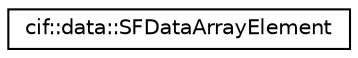 digraph "Graphical Class Hierarchy"
{
  edge [fontname="Helvetica",fontsize="10",labelfontname="Helvetica",labelfontsize="10"];
  node [fontname="Helvetica",fontsize="10",shape=record];
  rankdir="LR";
  Node0 [label="cif::data::SFDataArrayElement",height=0.2,width=0.4,color="black", fillcolor="white", style="filled",URL="$structcif_1_1data_1_1SFDataArrayElement.html"];
}
